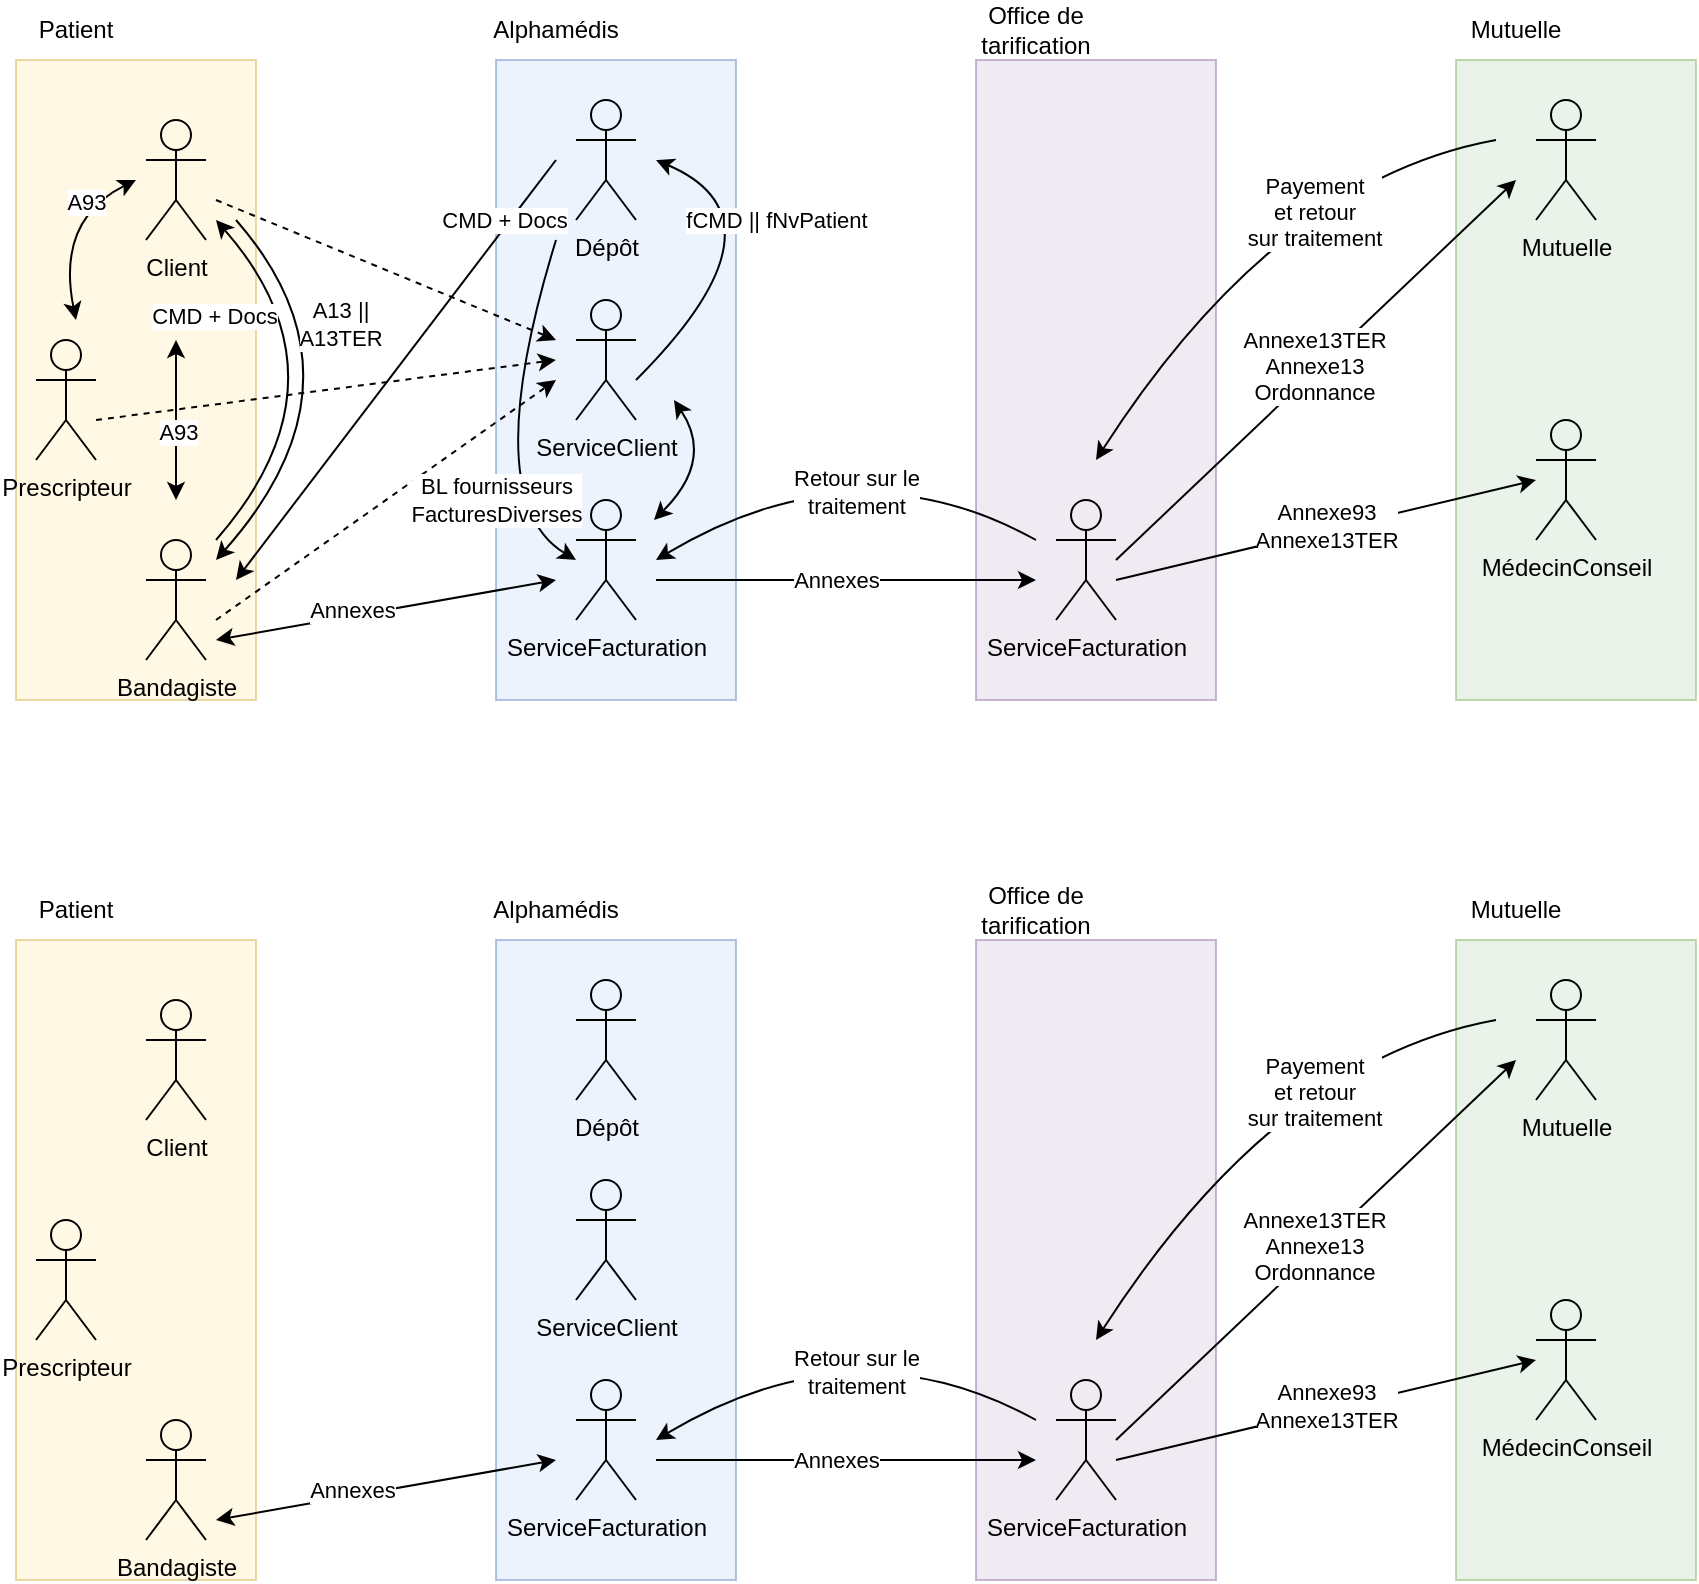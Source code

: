 <mxfile version="22.0.4" type="device">
  <diagram name="Page-1" id="oFOkixGnJxTZTQ6H6nZZ">
    <mxGraphModel dx="1173" dy="751" grid="1" gridSize="10" guides="1" tooltips="1" connect="1" arrows="1" fold="1" page="1" pageScale="1" pageWidth="827" pageHeight="1169" math="0" shadow="0">
      <root>
        <mxCell id="0" />
        <mxCell id="1" parent="0" />
        <mxCell id="ML5L80xC2dJR8aLORns--1" value="" style="rounded=0;whiteSpace=wrap;html=1;fillColor=#e1d5e7;strokeColor=#9673a6;opacity=50;movable=1;resizable=1;rotatable=1;deletable=1;editable=1;locked=0;connectable=1;" vertex="1" parent="1">
          <mxGeometry x="560" y="80" width="120" height="320" as="geometry" />
        </mxCell>
        <mxCell id="-lSlWNsEECAmL3CTk9FB-14" value="" style="rounded=0;whiteSpace=wrap;html=1;fillColor=#fff2cc;strokeColor=#d6b656;opacity=50;movable=1;resizable=1;rotatable=1;deletable=1;editable=1;locked=0;connectable=1;" parent="1" vertex="1">
          <mxGeometry x="80" y="80" width="120" height="320" as="geometry" />
        </mxCell>
        <mxCell id="-lSlWNsEECAmL3CTk9FB-13" value="" style="rounded=0;whiteSpace=wrap;html=1;fillColor=#d5e8d4;strokeColor=#82b366;opacity=50;movable=1;resizable=1;rotatable=1;deletable=1;editable=1;locked=0;connectable=1;" parent="1" vertex="1">
          <mxGeometry x="800" y="80" width="120" height="320" as="geometry" />
        </mxCell>
        <mxCell id="-lSlWNsEECAmL3CTk9FB-12" value="" style="rounded=0;whiteSpace=wrap;html=1;fillColor=#dae8fc;strokeColor=#6c8ebf;opacity=50;movable=1;resizable=1;rotatable=1;deletable=1;editable=1;locked=0;connectable=1;" parent="1" vertex="1">
          <mxGeometry x="320" y="80" width="120" height="320" as="geometry" />
        </mxCell>
        <mxCell id="-lSlWNsEECAmL3CTk9FB-1" value="Client" style="shape=umlActor;verticalLabelPosition=bottom;verticalAlign=top;html=1;outlineConnect=0;fillColor=none;" parent="1" vertex="1">
          <mxGeometry x="145" y="110" width="30" height="60" as="geometry" />
        </mxCell>
        <mxCell id="-lSlWNsEECAmL3CTk9FB-2" value="ServiceClient" style="shape=umlActor;verticalLabelPosition=bottom;verticalAlign=top;html=1;outlineConnect=0;fillColor=none;" parent="1" vertex="1">
          <mxGeometry x="360" y="200" width="30" height="60" as="geometry" />
        </mxCell>
        <mxCell id="-lSlWNsEECAmL3CTk9FB-4" value="Bandagiste" style="shape=umlActor;verticalLabelPosition=bottom;verticalAlign=top;html=1;outlineConnect=0;fillColor=none;" parent="1" vertex="1">
          <mxGeometry x="145" y="320" width="30" height="60" as="geometry" />
        </mxCell>
        <mxCell id="-lSlWNsEECAmL3CTk9FB-6" value="ServiceFacturation" style="shape=umlActor;verticalLabelPosition=bottom;verticalAlign=top;html=1;outlineConnect=0;fillColor=none;" parent="1" vertex="1">
          <mxGeometry x="360" y="300" width="30" height="60" as="geometry" />
        </mxCell>
        <mxCell id="-lSlWNsEECAmL3CTk9FB-7" value="Mutuelle" style="shape=umlActor;verticalLabelPosition=bottom;verticalAlign=top;html=1;outlineConnect=0;fillColor=none;" parent="1" vertex="1">
          <mxGeometry x="840" y="100" width="30" height="60" as="geometry" />
        </mxCell>
        <mxCell id="-lSlWNsEECAmL3CTk9FB-8" value="Prescripteur" style="shape=umlActor;verticalLabelPosition=bottom;verticalAlign=top;html=1;outlineConnect=0;fillColor=none;" parent="1" vertex="1">
          <mxGeometry x="90" y="220" width="30" height="60" as="geometry" />
        </mxCell>
        <mxCell id="-lSlWNsEECAmL3CTk9FB-11" value="MédecinConseil&lt;br&gt;" style="shape=umlActor;verticalLabelPosition=bottom;verticalAlign=top;html=1;outlineConnect=0;fillColor=none;" parent="1" vertex="1">
          <mxGeometry x="840" y="260" width="30" height="60" as="geometry" />
        </mxCell>
        <mxCell id="-lSlWNsEECAmL3CTk9FB-15" value="Alphamédis" style="text;html=1;strokeColor=none;fillColor=none;align=center;verticalAlign=middle;whiteSpace=wrap;rounded=0;" parent="1" vertex="1">
          <mxGeometry x="320" y="50" width="60" height="30" as="geometry" />
        </mxCell>
        <mxCell id="-lSlWNsEECAmL3CTk9FB-16" value="Mutuelle" style="text;html=1;strokeColor=none;fillColor=none;align=center;verticalAlign=middle;whiteSpace=wrap;rounded=0;" parent="1" vertex="1">
          <mxGeometry x="800" y="50" width="60" height="30" as="geometry" />
        </mxCell>
        <mxCell id="-lSlWNsEECAmL3CTk9FB-17" value="Patient" style="text;html=1;strokeColor=none;fillColor=none;align=center;verticalAlign=middle;whiteSpace=wrap;rounded=0;" parent="1" vertex="1">
          <mxGeometry x="80" y="50" width="60" height="30" as="geometry" />
        </mxCell>
        <mxCell id="-lSlWNsEECAmL3CTk9FB-19" value="" style="endArrow=classic;html=1;rounded=0;" parent="1" edge="1">
          <mxGeometry width="50" height="50" relative="1" as="geometry">
            <mxPoint x="630" y="340" as="sourcePoint" />
            <mxPoint x="840" y="290" as="targetPoint" />
          </mxGeometry>
        </mxCell>
        <mxCell id="-lSlWNsEECAmL3CTk9FB-20" value="Annexe93&lt;br&gt;Annexe13TER" style="edgeLabel;html=1;align=center;verticalAlign=middle;resizable=0;points=[];" parent="-lSlWNsEECAmL3CTk9FB-19" vertex="1" connectable="0">
          <mxGeometry x="0.004" y="2" relative="1" as="geometry">
            <mxPoint as="offset" />
          </mxGeometry>
        </mxCell>
        <mxCell id="-lSlWNsEECAmL3CTk9FB-21" value="" style="endArrow=classic;html=1;rounded=0;" parent="1" edge="1">
          <mxGeometry width="50" height="50" relative="1" as="geometry">
            <mxPoint x="630" y="330" as="sourcePoint" />
            <mxPoint x="830" y="140" as="targetPoint" />
          </mxGeometry>
        </mxCell>
        <mxCell id="-lSlWNsEECAmL3CTk9FB-22" value="Annexe13TER&lt;br&gt;Annexe13&lt;br&gt;Ordonnance" style="edgeLabel;html=1;align=center;verticalAlign=middle;resizable=0;points=[];" parent="-lSlWNsEECAmL3CTk9FB-21" vertex="1" connectable="0">
          <mxGeometry x="0.004" y="2" relative="1" as="geometry">
            <mxPoint as="offset" />
          </mxGeometry>
        </mxCell>
        <mxCell id="-lSlWNsEECAmL3CTk9FB-23" value="" style="endArrow=classic;html=1;rounded=0;dashed=1;" parent="1" edge="1">
          <mxGeometry width="50" height="50" relative="1" as="geometry">
            <mxPoint x="180" y="150" as="sourcePoint" />
            <mxPoint x="350" y="220" as="targetPoint" />
          </mxGeometry>
        </mxCell>
        <mxCell id="-lSlWNsEECAmL3CTk9FB-25" value="" style="endArrow=classic;html=1;rounded=0;dashed=1;" parent="1" edge="1">
          <mxGeometry width="50" height="50" relative="1" as="geometry">
            <mxPoint x="120" y="260" as="sourcePoint" />
            <mxPoint x="350" y="230" as="targetPoint" />
          </mxGeometry>
        </mxCell>
        <mxCell id="-lSlWNsEECAmL3CTk9FB-26" value="" style="endArrow=classic;html=1;rounded=0;dashed=1;" parent="1" edge="1">
          <mxGeometry width="50" height="50" relative="1" as="geometry">
            <mxPoint x="180" y="360" as="sourcePoint" />
            <mxPoint x="350" y="240" as="targetPoint" />
          </mxGeometry>
        </mxCell>
        <mxCell id="-lSlWNsEECAmL3CTk9FB-27" value="Dépôt" style="shape=umlActor;verticalLabelPosition=bottom;verticalAlign=top;html=1;outlineConnect=0;fillColor=none;" parent="1" vertex="1">
          <mxGeometry x="360" y="100" width="30" height="60" as="geometry" />
        </mxCell>
        <mxCell id="-lSlWNsEECAmL3CTk9FB-29" value="" style="endArrow=classic;html=1;curved=1;" parent="1" edge="1">
          <mxGeometry width="50" height="50" relative="1" as="geometry">
            <mxPoint x="390" y="240" as="sourcePoint" />
            <mxPoint x="400" y="130" as="targetPoint" />
            <Array as="points">
              <mxPoint x="470" y="160" />
            </Array>
          </mxGeometry>
        </mxCell>
        <mxCell id="-lSlWNsEECAmL3CTk9FB-31" value="fCMD || fNvPatient" style="edgeLabel;html=1;align=center;verticalAlign=middle;resizable=0;points=[];labelBackgroundColor=default;" parent="-lSlWNsEECAmL3CTk9FB-29" vertex="1" connectable="0">
          <mxGeometry x="0.532" y="18" relative="1" as="geometry">
            <mxPoint x="26" y="-4" as="offset" />
          </mxGeometry>
        </mxCell>
        <mxCell id="-lSlWNsEECAmL3CTk9FB-32" value="" style="endArrow=classic;html=1;rounded=0;" parent="1" edge="1">
          <mxGeometry width="50" height="50" relative="1" as="geometry">
            <mxPoint x="350" y="130" as="sourcePoint" />
            <mxPoint x="190" y="340" as="targetPoint" />
          </mxGeometry>
        </mxCell>
        <mxCell id="-lSlWNsEECAmL3CTk9FB-33" value="CMD + Docs" style="edgeLabel;html=1;align=center;verticalAlign=middle;resizable=0;points=[];" parent="-lSlWNsEECAmL3CTk9FB-32" vertex="1" connectable="0">
          <mxGeometry x="-0.152" relative="1" as="geometry">
            <mxPoint x="42" y="-59" as="offset" />
          </mxGeometry>
        </mxCell>
        <mxCell id="-lSlWNsEECAmL3CTk9FB-34" value="" style="endArrow=classic;html=1;curved=1;" parent="1" edge="1">
          <mxGeometry width="50" height="50" relative="1" as="geometry">
            <mxPoint x="180" y="320" as="sourcePoint" />
            <mxPoint x="180" y="160" as="targetPoint" />
            <Array as="points">
              <mxPoint x="250" y="240" />
            </Array>
          </mxGeometry>
        </mxCell>
        <mxCell id="-lSlWNsEECAmL3CTk9FB-35" value="CMD + Docs" style="edgeLabel;html=1;align=center;verticalAlign=middle;resizable=0;points=[];" parent="-lSlWNsEECAmL3CTk9FB-34" vertex="1" connectable="0">
          <mxGeometry x="0.313" y="18" relative="1" as="geometry">
            <mxPoint x="-36" y="-19" as="offset" />
          </mxGeometry>
        </mxCell>
        <mxCell id="-lSlWNsEECAmL3CTk9FB-36" value="" style="endArrow=none;html=1;curved=1;startArrow=classic;startFill=1;endFill=0;" parent="1" edge="1">
          <mxGeometry width="50" height="50" relative="1" as="geometry">
            <mxPoint x="180" y="330" as="sourcePoint" />
            <mxPoint x="190" y="160" as="targetPoint" />
            <Array as="points">
              <mxPoint x="260" y="240" />
            </Array>
          </mxGeometry>
        </mxCell>
        <mxCell id="-lSlWNsEECAmL3CTk9FB-37" value="A13 ||&lt;br&gt;A13TER" style="edgeLabel;html=1;align=center;verticalAlign=middle;resizable=0;points=[];" parent="-lSlWNsEECAmL3CTk9FB-36" vertex="1" connectable="0">
          <mxGeometry x="0.313" y="18" relative="1" as="geometry">
            <mxPoint x="14" y="-19" as="offset" />
          </mxGeometry>
        </mxCell>
        <mxCell id="-lSlWNsEECAmL3CTk9FB-38" value="" style="endArrow=classic;html=1;startArrow=classic;startFill=1;curved=1;" parent="1" edge="1">
          <mxGeometry width="50" height="50" relative="1" as="geometry">
            <mxPoint x="110" y="210" as="sourcePoint" />
            <mxPoint x="140" y="140" as="targetPoint" />
            <Array as="points">
              <mxPoint x="100" y="160" />
            </Array>
          </mxGeometry>
        </mxCell>
        <mxCell id="-lSlWNsEECAmL3CTk9FB-40" value="A93" style="edgeLabel;html=1;align=center;verticalAlign=middle;resizable=0;points=[];" parent="-lSlWNsEECAmL3CTk9FB-38" vertex="1" connectable="0">
          <mxGeometry x="0.422" y="2" relative="1" as="geometry">
            <mxPoint as="offset" />
          </mxGeometry>
        </mxCell>
        <mxCell id="-lSlWNsEECAmL3CTk9FB-39" value="" style="endArrow=classic;startArrow=classic;html=1;rounded=0;" parent="1" edge="1">
          <mxGeometry width="50" height="50" relative="1" as="geometry">
            <mxPoint x="160" y="300" as="sourcePoint" />
            <mxPoint x="160" y="220" as="targetPoint" />
          </mxGeometry>
        </mxCell>
        <mxCell id="-lSlWNsEECAmL3CTk9FB-41" value="A93" style="edgeLabel;html=1;align=center;verticalAlign=middle;resizable=0;points=[];" parent="-lSlWNsEECAmL3CTk9FB-39" vertex="1" connectable="0">
          <mxGeometry x="-0.146" y="-1" relative="1" as="geometry">
            <mxPoint as="offset" />
          </mxGeometry>
        </mxCell>
        <mxCell id="-lSlWNsEECAmL3CTk9FB-42" value="" style="endArrow=classic;startArrow=none;html=1;curved=1;startFill=0;" parent="1" edge="1">
          <mxGeometry width="50" height="50" relative="1" as="geometry">
            <mxPoint x="350" y="170" as="sourcePoint" />
            <mxPoint x="360" y="330" as="targetPoint" />
            <Array as="points">
              <mxPoint x="310" y="300" />
            </Array>
          </mxGeometry>
        </mxCell>
        <mxCell id="-lSlWNsEECAmL3CTk9FB-43" value="BL fournisseurs&lt;br&gt;FacturesDiverses" style="edgeLabel;html=1;align=center;verticalAlign=middle;resizable=0;points=[];" parent="-lSlWNsEECAmL3CTk9FB-42" vertex="1" connectable="0">
          <mxGeometry x="0.589" y="15" relative="1" as="geometry">
            <mxPoint x="-14" y="3" as="offset" />
          </mxGeometry>
        </mxCell>
        <mxCell id="yIf8oaPxzqSR4vo-hlET-1" value="" style="endArrow=classic;startArrow=classic;html=1;curved=1;" parent="1" edge="1">
          <mxGeometry width="50" height="50" relative="1" as="geometry">
            <mxPoint x="399" y="310" as="sourcePoint" />
            <mxPoint x="409" y="250" as="targetPoint" />
            <Array as="points">
              <mxPoint x="429" y="280" />
            </Array>
          </mxGeometry>
        </mxCell>
        <mxCell id="yIf8oaPxzqSR4vo-hlET-2" value="" style="endArrow=classic;html=1;rounded=0;startArrow=classic;startFill=1;" parent="1" edge="1">
          <mxGeometry width="50" height="50" relative="1" as="geometry">
            <mxPoint x="180" y="370" as="sourcePoint" />
            <mxPoint x="350" y="340" as="targetPoint" />
          </mxGeometry>
        </mxCell>
        <mxCell id="yIf8oaPxzqSR4vo-hlET-4" value="Annexes" style="edgeLabel;html=1;align=center;verticalAlign=middle;resizable=0;points=[];" parent="yIf8oaPxzqSR4vo-hlET-2" vertex="1" connectable="0">
          <mxGeometry x="-0.194" y="3" relative="1" as="geometry">
            <mxPoint as="offset" />
          </mxGeometry>
        </mxCell>
        <mxCell id="ML5L80xC2dJR8aLORns--2" value="ServiceFacturation" style="shape=umlActor;verticalLabelPosition=bottom;verticalAlign=top;html=1;outlineConnect=0;fillColor=none;" vertex="1" parent="1">
          <mxGeometry x="600" y="300" width="30" height="60" as="geometry" />
        </mxCell>
        <mxCell id="ML5L80xC2dJR8aLORns--4" value="Office de tarification" style="text;html=1;strokeColor=none;fillColor=none;align=center;verticalAlign=middle;whiteSpace=wrap;rounded=0;" vertex="1" parent="1">
          <mxGeometry x="560" y="50" width="60" height="30" as="geometry" />
        </mxCell>
        <mxCell id="ML5L80xC2dJR8aLORns--5" value="" style="endArrow=classic;html=1;rounded=0;" edge="1" parent="1">
          <mxGeometry width="50" height="50" relative="1" as="geometry">
            <mxPoint x="400" y="340" as="sourcePoint" />
            <mxPoint x="590" y="340" as="targetPoint" />
          </mxGeometry>
        </mxCell>
        <mxCell id="ML5L80xC2dJR8aLORns--10" value="Annexes" style="edgeLabel;html=1;align=center;verticalAlign=middle;resizable=0;points=[];" vertex="1" connectable="0" parent="ML5L80xC2dJR8aLORns--5">
          <mxGeometry x="-0.19" y="-3" relative="1" as="geometry">
            <mxPoint x="13" y="-3" as="offset" />
          </mxGeometry>
        </mxCell>
        <mxCell id="ML5L80xC2dJR8aLORns--7" value="" style="endArrow=classic;html=1;curved=1;" edge="1" parent="1">
          <mxGeometry width="50" height="50" relative="1" as="geometry">
            <mxPoint x="590" y="320" as="sourcePoint" />
            <mxPoint x="400" y="330" as="targetPoint" />
            <Array as="points">
              <mxPoint x="500" y="270" />
            </Array>
          </mxGeometry>
        </mxCell>
        <mxCell id="ML5L80xC2dJR8aLORns--11" value="Retour sur le&lt;br&gt;traitement" style="edgeLabel;html=1;align=center;verticalAlign=middle;resizable=0;points=[];" vertex="1" connectable="0" parent="ML5L80xC2dJR8aLORns--7">
          <mxGeometry x="0.067" y="22" relative="1" as="geometry">
            <mxPoint as="offset" />
          </mxGeometry>
        </mxCell>
        <mxCell id="ML5L80xC2dJR8aLORns--12" value="" style="endArrow=classic;html=1;curved=1;" edge="1" parent="1">
          <mxGeometry width="50" height="50" relative="1" as="geometry">
            <mxPoint x="820" y="120" as="sourcePoint" />
            <mxPoint x="620" y="280" as="targetPoint" />
            <Array as="points">
              <mxPoint x="710" y="140" />
            </Array>
          </mxGeometry>
        </mxCell>
        <mxCell id="ML5L80xC2dJR8aLORns--13" value="&lt;div&gt;Payement&lt;/div&gt;&lt;div&gt;et retour&lt;/div&gt;&lt;div&gt;sur traitement&lt;br&gt;&lt;/div&gt;" style="edgeLabel;html=1;align=center;verticalAlign=middle;resizable=0;points=[];" vertex="1" connectable="0" parent="ML5L80xC2dJR8aLORns--12">
          <mxGeometry x="-0.31" y="19" relative="1" as="geometry">
            <mxPoint as="offset" />
          </mxGeometry>
        </mxCell>
        <mxCell id="ML5L80xC2dJR8aLORns--14" value="" style="rounded=0;whiteSpace=wrap;html=1;fillColor=#e1d5e7;strokeColor=#9673a6;opacity=50;movable=0;resizable=0;rotatable=0;deletable=0;editable=0;locked=1;connectable=0;" vertex="1" parent="1">
          <mxGeometry x="560" y="520" width="120" height="320" as="geometry" />
        </mxCell>
        <mxCell id="ML5L80xC2dJR8aLORns--15" value="" style="rounded=0;whiteSpace=wrap;html=1;fillColor=#fff2cc;strokeColor=#d6b656;opacity=50;movable=0;resizable=0;rotatable=0;deletable=0;editable=0;locked=1;connectable=0;" vertex="1" parent="1">
          <mxGeometry x="80" y="520" width="120" height="320" as="geometry" />
        </mxCell>
        <mxCell id="ML5L80xC2dJR8aLORns--16" value="" style="rounded=0;whiteSpace=wrap;html=1;fillColor=#d5e8d4;strokeColor=#82b366;opacity=50;movable=0;resizable=0;rotatable=0;deletable=0;editable=0;locked=1;connectable=0;" vertex="1" parent="1">
          <mxGeometry x="800" y="520" width="120" height="320" as="geometry" />
        </mxCell>
        <mxCell id="ML5L80xC2dJR8aLORns--17" value="" style="rounded=0;whiteSpace=wrap;html=1;fillColor=#dae8fc;strokeColor=#6c8ebf;opacity=50;movable=0;resizable=0;rotatable=0;deletable=0;editable=0;locked=1;connectable=0;" vertex="1" parent="1">
          <mxGeometry x="320" y="520" width="120" height="320" as="geometry" />
        </mxCell>
        <mxCell id="ML5L80xC2dJR8aLORns--18" value="Client" style="shape=umlActor;verticalLabelPosition=bottom;verticalAlign=top;html=1;outlineConnect=0;fillColor=none;" vertex="1" parent="1">
          <mxGeometry x="145" y="550" width="30" height="60" as="geometry" />
        </mxCell>
        <mxCell id="ML5L80xC2dJR8aLORns--19" value="ServiceClient" style="shape=umlActor;verticalLabelPosition=bottom;verticalAlign=top;html=1;outlineConnect=0;fillColor=none;" vertex="1" parent="1">
          <mxGeometry x="360" y="640" width="30" height="60" as="geometry" />
        </mxCell>
        <mxCell id="ML5L80xC2dJR8aLORns--20" value="Bandagiste" style="shape=umlActor;verticalLabelPosition=bottom;verticalAlign=top;html=1;outlineConnect=0;fillColor=none;" vertex="1" parent="1">
          <mxGeometry x="145" y="760" width="30" height="60" as="geometry" />
        </mxCell>
        <mxCell id="ML5L80xC2dJR8aLORns--21" value="ServiceFacturation" style="shape=umlActor;verticalLabelPosition=bottom;verticalAlign=top;html=1;outlineConnect=0;fillColor=none;" vertex="1" parent="1">
          <mxGeometry x="360" y="740" width="30" height="60" as="geometry" />
        </mxCell>
        <mxCell id="ML5L80xC2dJR8aLORns--22" value="Mutuelle" style="shape=umlActor;verticalLabelPosition=bottom;verticalAlign=top;html=1;outlineConnect=0;fillColor=none;" vertex="1" parent="1">
          <mxGeometry x="840" y="540" width="30" height="60" as="geometry" />
        </mxCell>
        <mxCell id="ML5L80xC2dJR8aLORns--23" value="Prescripteur" style="shape=umlActor;verticalLabelPosition=bottom;verticalAlign=top;html=1;outlineConnect=0;fillColor=none;" vertex="1" parent="1">
          <mxGeometry x="90" y="660" width="30" height="60" as="geometry" />
        </mxCell>
        <mxCell id="ML5L80xC2dJR8aLORns--24" value="MédecinConseil&lt;br&gt;" style="shape=umlActor;verticalLabelPosition=bottom;verticalAlign=top;html=1;outlineConnect=0;fillColor=none;" vertex="1" parent="1">
          <mxGeometry x="840" y="700" width="30" height="60" as="geometry" />
        </mxCell>
        <mxCell id="ML5L80xC2dJR8aLORns--25" value="Alphamédis" style="text;html=1;strokeColor=none;fillColor=none;align=center;verticalAlign=middle;whiteSpace=wrap;rounded=0;" vertex="1" parent="1">
          <mxGeometry x="320" y="490" width="60" height="30" as="geometry" />
        </mxCell>
        <mxCell id="ML5L80xC2dJR8aLORns--26" value="Mutuelle" style="text;html=1;strokeColor=none;fillColor=none;align=center;verticalAlign=middle;whiteSpace=wrap;rounded=0;" vertex="1" parent="1">
          <mxGeometry x="800" y="490" width="60" height="30" as="geometry" />
        </mxCell>
        <mxCell id="ML5L80xC2dJR8aLORns--27" value="Patient" style="text;html=1;strokeColor=none;fillColor=none;align=center;verticalAlign=middle;whiteSpace=wrap;rounded=0;" vertex="1" parent="1">
          <mxGeometry x="80" y="490" width="60" height="30" as="geometry" />
        </mxCell>
        <mxCell id="ML5L80xC2dJR8aLORns--28" value="" style="endArrow=classic;html=1;rounded=0;" edge="1" parent="1">
          <mxGeometry width="50" height="50" relative="1" as="geometry">
            <mxPoint x="630" y="780" as="sourcePoint" />
            <mxPoint x="840" y="730" as="targetPoint" />
          </mxGeometry>
        </mxCell>
        <mxCell id="ML5L80xC2dJR8aLORns--29" value="Annexe93&lt;br&gt;Annexe13TER" style="edgeLabel;html=1;align=center;verticalAlign=middle;resizable=0;points=[];" vertex="1" connectable="0" parent="ML5L80xC2dJR8aLORns--28">
          <mxGeometry x="0.004" y="2" relative="1" as="geometry">
            <mxPoint as="offset" />
          </mxGeometry>
        </mxCell>
        <mxCell id="ML5L80xC2dJR8aLORns--30" value="" style="endArrow=classic;html=1;rounded=0;" edge="1" parent="1">
          <mxGeometry width="50" height="50" relative="1" as="geometry">
            <mxPoint x="630" y="770" as="sourcePoint" />
            <mxPoint x="830" y="580" as="targetPoint" />
          </mxGeometry>
        </mxCell>
        <mxCell id="ML5L80xC2dJR8aLORns--31" value="Annexe13TER&lt;br&gt;Annexe13&lt;br&gt;Ordonnance" style="edgeLabel;html=1;align=center;verticalAlign=middle;resizable=0;points=[];" vertex="1" connectable="0" parent="ML5L80xC2dJR8aLORns--30">
          <mxGeometry x="0.004" y="2" relative="1" as="geometry">
            <mxPoint as="offset" />
          </mxGeometry>
        </mxCell>
        <mxCell id="ML5L80xC2dJR8aLORns--35" value="Dépôt" style="shape=umlActor;verticalLabelPosition=bottom;verticalAlign=top;html=1;outlineConnect=0;fillColor=none;" vertex="1" parent="1">
          <mxGeometry x="360" y="540" width="30" height="60" as="geometry" />
        </mxCell>
        <mxCell id="ML5L80xC2dJR8aLORns--51" value="" style="endArrow=classic;html=1;rounded=0;startArrow=classic;startFill=1;" edge="1" parent="1">
          <mxGeometry width="50" height="50" relative="1" as="geometry">
            <mxPoint x="180" y="810" as="sourcePoint" />
            <mxPoint x="350" y="780" as="targetPoint" />
          </mxGeometry>
        </mxCell>
        <mxCell id="ML5L80xC2dJR8aLORns--52" value="Annexes" style="edgeLabel;html=1;align=center;verticalAlign=middle;resizable=0;points=[];" vertex="1" connectable="0" parent="ML5L80xC2dJR8aLORns--51">
          <mxGeometry x="-0.194" y="3" relative="1" as="geometry">
            <mxPoint as="offset" />
          </mxGeometry>
        </mxCell>
        <mxCell id="ML5L80xC2dJR8aLORns--53" value="ServiceFacturation" style="shape=umlActor;verticalLabelPosition=bottom;verticalAlign=top;html=1;outlineConnect=0;fillColor=none;" vertex="1" parent="1">
          <mxGeometry x="600" y="740" width="30" height="60" as="geometry" />
        </mxCell>
        <mxCell id="ML5L80xC2dJR8aLORns--54" value="Office de tarification" style="text;html=1;strokeColor=none;fillColor=none;align=center;verticalAlign=middle;whiteSpace=wrap;rounded=0;" vertex="1" parent="1">
          <mxGeometry x="560" y="490" width="60" height="30" as="geometry" />
        </mxCell>
        <mxCell id="ML5L80xC2dJR8aLORns--55" value="" style="endArrow=classic;html=1;rounded=0;" edge="1" parent="1">
          <mxGeometry width="50" height="50" relative="1" as="geometry">
            <mxPoint x="400" y="780" as="sourcePoint" />
            <mxPoint x="590" y="780" as="targetPoint" />
          </mxGeometry>
        </mxCell>
        <mxCell id="ML5L80xC2dJR8aLORns--56" value="Annexes" style="edgeLabel;html=1;align=center;verticalAlign=middle;resizable=0;points=[];" vertex="1" connectable="0" parent="ML5L80xC2dJR8aLORns--55">
          <mxGeometry x="-0.19" y="-3" relative="1" as="geometry">
            <mxPoint x="13" y="-3" as="offset" />
          </mxGeometry>
        </mxCell>
        <mxCell id="ML5L80xC2dJR8aLORns--57" value="" style="endArrow=classic;html=1;curved=1;" edge="1" parent="1">
          <mxGeometry width="50" height="50" relative="1" as="geometry">
            <mxPoint x="590" y="760" as="sourcePoint" />
            <mxPoint x="400" y="770" as="targetPoint" />
            <Array as="points">
              <mxPoint x="500" y="710" />
            </Array>
          </mxGeometry>
        </mxCell>
        <mxCell id="ML5L80xC2dJR8aLORns--58" value="Retour sur le&lt;br&gt;traitement" style="edgeLabel;html=1;align=center;verticalAlign=middle;resizable=0;points=[];" vertex="1" connectable="0" parent="ML5L80xC2dJR8aLORns--57">
          <mxGeometry x="0.067" y="22" relative="1" as="geometry">
            <mxPoint as="offset" />
          </mxGeometry>
        </mxCell>
        <mxCell id="ML5L80xC2dJR8aLORns--59" value="" style="endArrow=classic;html=1;curved=1;" edge="1" parent="1">
          <mxGeometry width="50" height="50" relative="1" as="geometry">
            <mxPoint x="820" y="560" as="sourcePoint" />
            <mxPoint x="620" y="720" as="targetPoint" />
            <Array as="points">
              <mxPoint x="710" y="580" />
            </Array>
          </mxGeometry>
        </mxCell>
        <mxCell id="ML5L80xC2dJR8aLORns--60" value="&lt;div&gt;Payement&lt;/div&gt;&lt;div&gt;et retour&lt;/div&gt;&lt;div&gt;sur traitement&lt;br&gt;&lt;/div&gt;" style="edgeLabel;html=1;align=center;verticalAlign=middle;resizable=0;points=[];" vertex="1" connectable="0" parent="ML5L80xC2dJR8aLORns--59">
          <mxGeometry x="-0.31" y="19" relative="1" as="geometry">
            <mxPoint as="offset" />
          </mxGeometry>
        </mxCell>
      </root>
    </mxGraphModel>
  </diagram>
</mxfile>
